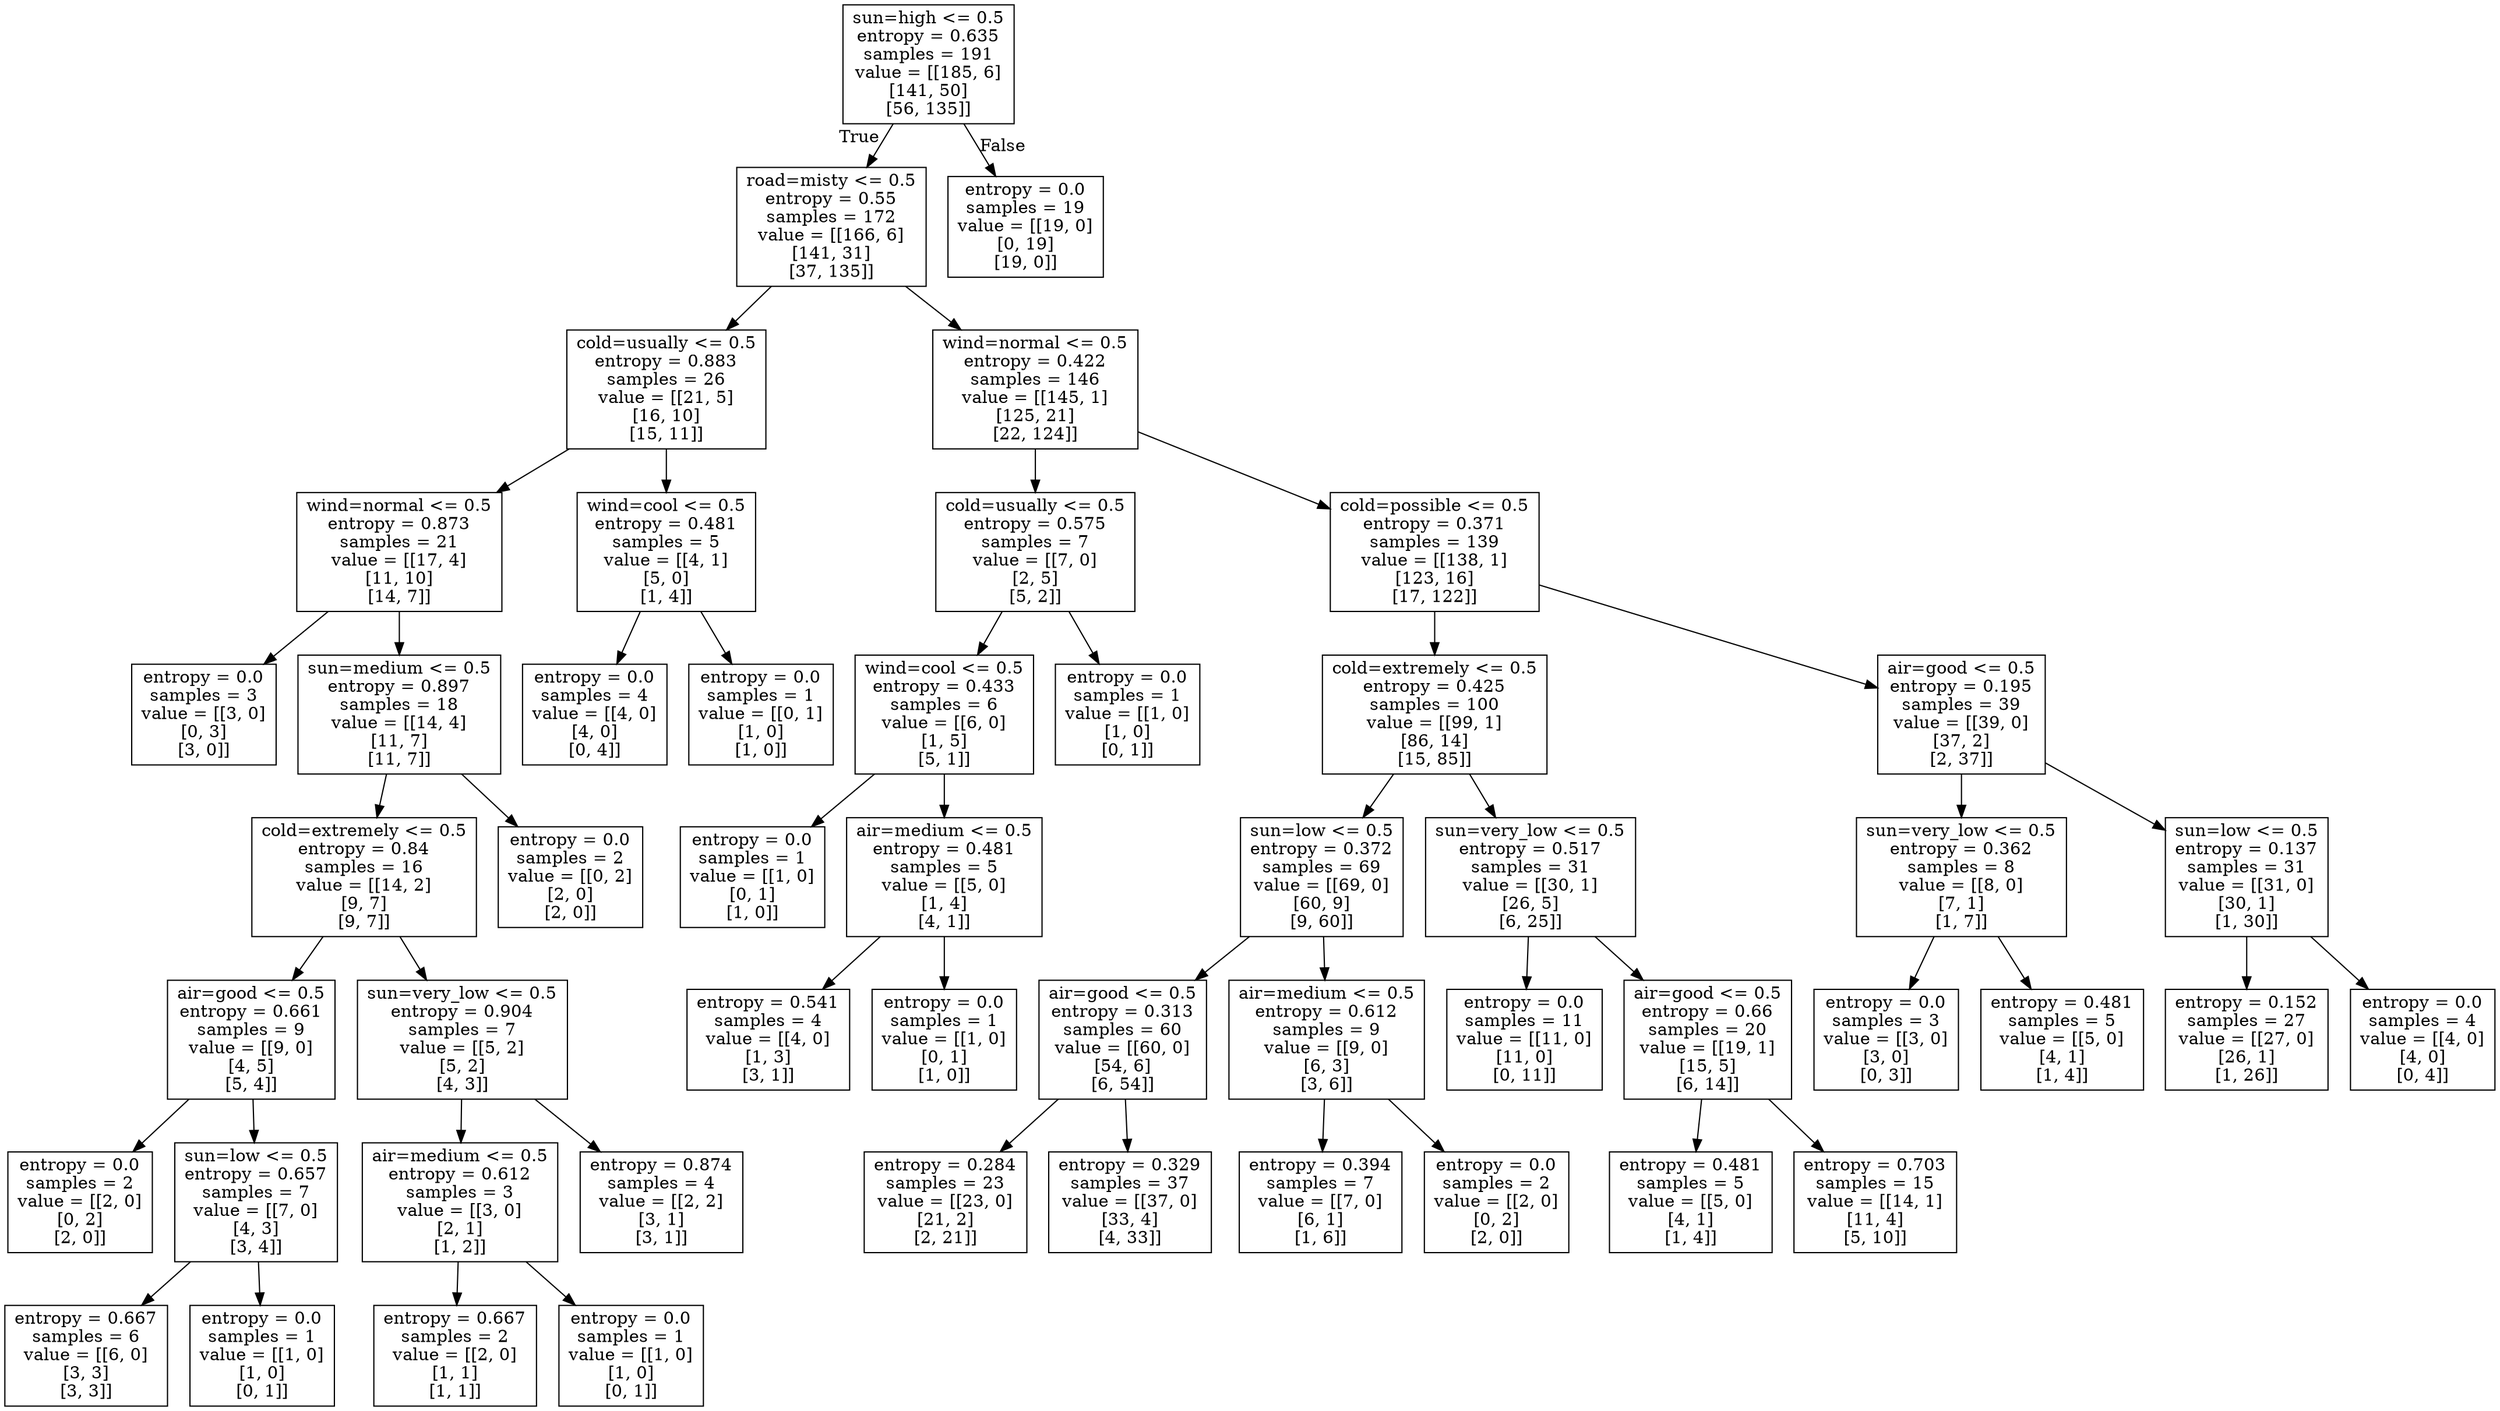 digraph Tree {
node [shape=box] ;
0 [label="sun=high <= 0.5\nentropy = 0.635\nsamples = 191\nvalue = [[185, 6]\n[141, 50]\n[56, 135]]"] ;
1 [label="road=misty <= 0.5\nentropy = 0.55\nsamples = 172\nvalue = [[166, 6]\n[141, 31]\n[37, 135]]"] ;
0 -> 1 [labeldistance=2.5, labelangle=45, headlabel="True"] ;
2 [label="cold=usually <= 0.5\nentropy = 0.883\nsamples = 26\nvalue = [[21, 5]\n[16, 10]\n[15, 11]]"] ;
1 -> 2 ;
3 [label="wind=normal <= 0.5\nentropy = 0.873\nsamples = 21\nvalue = [[17, 4]\n[11, 10]\n[14, 7]]"] ;
2 -> 3 ;
4 [label="entropy = 0.0\nsamples = 3\nvalue = [[3, 0]\n[0, 3]\n[3, 0]]"] ;
3 -> 4 ;
5 [label="sun=medium <= 0.5\nentropy = 0.897\nsamples = 18\nvalue = [[14, 4]\n[11, 7]\n[11, 7]]"] ;
3 -> 5 ;
6 [label="cold=extremely <= 0.5\nentropy = 0.84\nsamples = 16\nvalue = [[14, 2]\n[9, 7]\n[9, 7]]"] ;
5 -> 6 ;
7 [label="air=good <= 0.5\nentropy = 0.661\nsamples = 9\nvalue = [[9, 0]\n[4, 5]\n[5, 4]]"] ;
6 -> 7 ;
8 [label="entropy = 0.0\nsamples = 2\nvalue = [[2, 0]\n[0, 2]\n[2, 0]]"] ;
7 -> 8 ;
9 [label="sun=low <= 0.5\nentropy = 0.657\nsamples = 7\nvalue = [[7, 0]\n[4, 3]\n[3, 4]]"] ;
7 -> 9 ;
10 [label="entropy = 0.667\nsamples = 6\nvalue = [[6, 0]\n[3, 3]\n[3, 3]]"] ;
9 -> 10 ;
11 [label="entropy = 0.0\nsamples = 1\nvalue = [[1, 0]\n[1, 0]\n[0, 1]]"] ;
9 -> 11 ;
12 [label="sun=very_low <= 0.5\nentropy = 0.904\nsamples = 7\nvalue = [[5, 2]\n[5, 2]\n[4, 3]]"] ;
6 -> 12 ;
13 [label="air=medium <= 0.5\nentropy = 0.612\nsamples = 3\nvalue = [[3, 0]\n[2, 1]\n[1, 2]]"] ;
12 -> 13 ;
14 [label="entropy = 0.667\nsamples = 2\nvalue = [[2, 0]\n[1, 1]\n[1, 1]]"] ;
13 -> 14 ;
15 [label="entropy = 0.0\nsamples = 1\nvalue = [[1, 0]\n[1, 0]\n[0, 1]]"] ;
13 -> 15 ;
16 [label="entropy = 0.874\nsamples = 4\nvalue = [[2, 2]\n[3, 1]\n[3, 1]]"] ;
12 -> 16 ;
17 [label="entropy = 0.0\nsamples = 2\nvalue = [[0, 2]\n[2, 0]\n[2, 0]]"] ;
5 -> 17 ;
18 [label="wind=cool <= 0.5\nentropy = 0.481\nsamples = 5\nvalue = [[4, 1]\n[5, 0]\n[1, 4]]"] ;
2 -> 18 ;
19 [label="entropy = 0.0\nsamples = 4\nvalue = [[4, 0]\n[4, 0]\n[0, 4]]"] ;
18 -> 19 ;
20 [label="entropy = 0.0\nsamples = 1\nvalue = [[0, 1]\n[1, 0]\n[1, 0]]"] ;
18 -> 20 ;
21 [label="wind=normal <= 0.5\nentropy = 0.422\nsamples = 146\nvalue = [[145, 1]\n[125, 21]\n[22, 124]]"] ;
1 -> 21 ;
22 [label="cold=usually <= 0.5\nentropy = 0.575\nsamples = 7\nvalue = [[7, 0]\n[2, 5]\n[5, 2]]"] ;
21 -> 22 ;
23 [label="wind=cool <= 0.5\nentropy = 0.433\nsamples = 6\nvalue = [[6, 0]\n[1, 5]\n[5, 1]]"] ;
22 -> 23 ;
24 [label="entropy = 0.0\nsamples = 1\nvalue = [[1, 0]\n[0, 1]\n[1, 0]]"] ;
23 -> 24 ;
25 [label="air=medium <= 0.5\nentropy = 0.481\nsamples = 5\nvalue = [[5, 0]\n[1, 4]\n[4, 1]]"] ;
23 -> 25 ;
26 [label="entropy = 0.541\nsamples = 4\nvalue = [[4, 0]\n[1, 3]\n[3, 1]]"] ;
25 -> 26 ;
27 [label="entropy = 0.0\nsamples = 1\nvalue = [[1, 0]\n[0, 1]\n[1, 0]]"] ;
25 -> 27 ;
28 [label="entropy = 0.0\nsamples = 1\nvalue = [[1, 0]\n[1, 0]\n[0, 1]]"] ;
22 -> 28 ;
29 [label="cold=possible <= 0.5\nentropy = 0.371\nsamples = 139\nvalue = [[138, 1]\n[123, 16]\n[17, 122]]"] ;
21 -> 29 ;
30 [label="cold=extremely <= 0.5\nentropy = 0.425\nsamples = 100\nvalue = [[99, 1]\n[86, 14]\n[15, 85]]"] ;
29 -> 30 ;
31 [label="sun=low <= 0.5\nentropy = 0.372\nsamples = 69\nvalue = [[69, 0]\n[60, 9]\n[9, 60]]"] ;
30 -> 31 ;
32 [label="air=good <= 0.5\nentropy = 0.313\nsamples = 60\nvalue = [[60, 0]\n[54, 6]\n[6, 54]]"] ;
31 -> 32 ;
33 [label="entropy = 0.284\nsamples = 23\nvalue = [[23, 0]\n[21, 2]\n[2, 21]]"] ;
32 -> 33 ;
34 [label="entropy = 0.329\nsamples = 37\nvalue = [[37, 0]\n[33, 4]\n[4, 33]]"] ;
32 -> 34 ;
35 [label="air=medium <= 0.5\nentropy = 0.612\nsamples = 9\nvalue = [[9, 0]\n[6, 3]\n[3, 6]]"] ;
31 -> 35 ;
36 [label="entropy = 0.394\nsamples = 7\nvalue = [[7, 0]\n[6, 1]\n[1, 6]]"] ;
35 -> 36 ;
37 [label="entropy = 0.0\nsamples = 2\nvalue = [[2, 0]\n[0, 2]\n[2, 0]]"] ;
35 -> 37 ;
38 [label="sun=very_low <= 0.5\nentropy = 0.517\nsamples = 31\nvalue = [[30, 1]\n[26, 5]\n[6, 25]]"] ;
30 -> 38 ;
39 [label="entropy = 0.0\nsamples = 11\nvalue = [[11, 0]\n[11, 0]\n[0, 11]]"] ;
38 -> 39 ;
40 [label="air=good <= 0.5\nentropy = 0.66\nsamples = 20\nvalue = [[19, 1]\n[15, 5]\n[6, 14]]"] ;
38 -> 40 ;
41 [label="entropy = 0.481\nsamples = 5\nvalue = [[5, 0]\n[4, 1]\n[1, 4]]"] ;
40 -> 41 ;
42 [label="entropy = 0.703\nsamples = 15\nvalue = [[14, 1]\n[11, 4]\n[5, 10]]"] ;
40 -> 42 ;
43 [label="air=good <= 0.5\nentropy = 0.195\nsamples = 39\nvalue = [[39, 0]\n[37, 2]\n[2, 37]]"] ;
29 -> 43 ;
44 [label="sun=very_low <= 0.5\nentropy = 0.362\nsamples = 8\nvalue = [[8, 0]\n[7, 1]\n[1, 7]]"] ;
43 -> 44 ;
45 [label="entropy = 0.0\nsamples = 3\nvalue = [[3, 0]\n[3, 0]\n[0, 3]]"] ;
44 -> 45 ;
46 [label="entropy = 0.481\nsamples = 5\nvalue = [[5, 0]\n[4, 1]\n[1, 4]]"] ;
44 -> 46 ;
47 [label="sun=low <= 0.5\nentropy = 0.137\nsamples = 31\nvalue = [[31, 0]\n[30, 1]\n[1, 30]]"] ;
43 -> 47 ;
48 [label="entropy = 0.152\nsamples = 27\nvalue = [[27, 0]\n[26, 1]\n[1, 26]]"] ;
47 -> 48 ;
49 [label="entropy = 0.0\nsamples = 4\nvalue = [[4, 0]\n[4, 0]\n[0, 4]]"] ;
47 -> 49 ;
50 [label="entropy = 0.0\nsamples = 19\nvalue = [[19, 0]\n[0, 19]\n[19, 0]]"] ;
0 -> 50 [labeldistance=2.5, labelangle=-45, headlabel="False"] ;
}